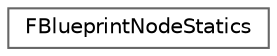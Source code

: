 digraph "Graphical Class Hierarchy"
{
 // INTERACTIVE_SVG=YES
 // LATEX_PDF_SIZE
  bgcolor="transparent";
  edge [fontname=Helvetica,fontsize=10,labelfontname=Helvetica,labelfontsize=10];
  node [fontname=Helvetica,fontsize=10,shape=box,height=0.2,width=0.4];
  rankdir="LR";
  Node0 [id="Node000000",label="FBlueprintNodeStatics",height=0.2,width=0.4,color="grey40", fillcolor="white", style="filled",URL="$db/d18/classFBlueprintNodeStatics.html",tooltip=" "];
}
